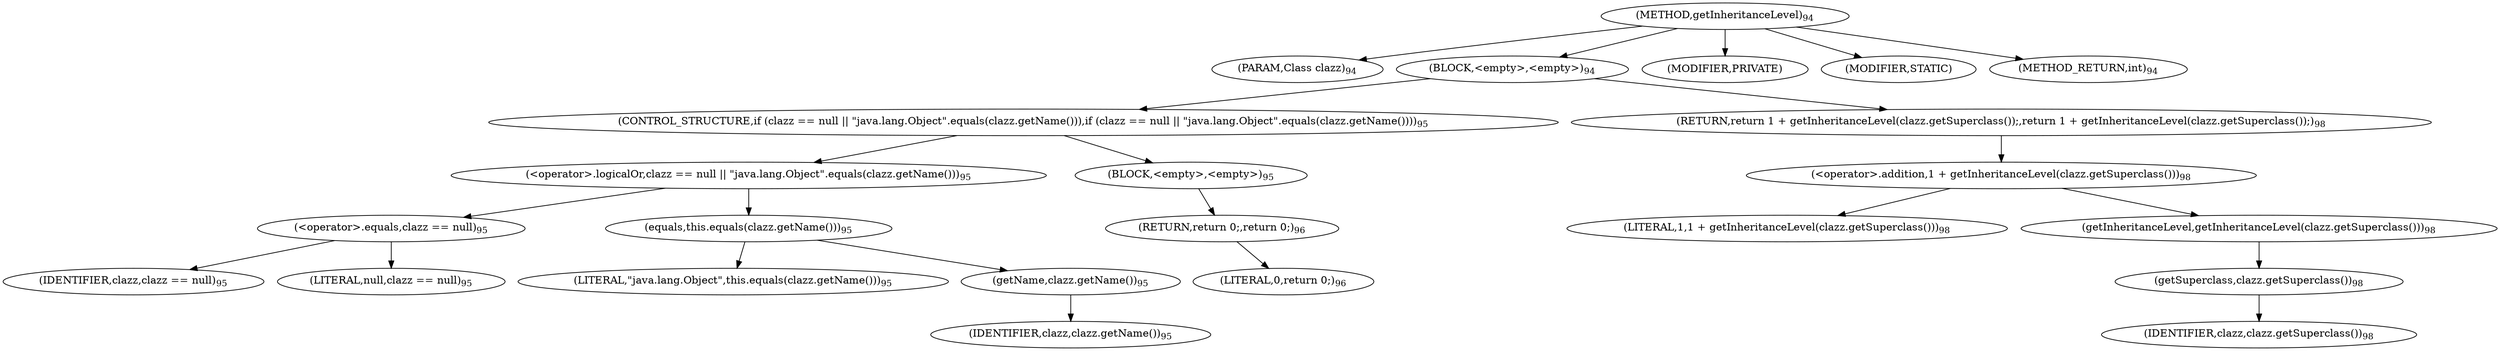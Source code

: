 digraph "getInheritanceLevel" {  
"156" [label = <(METHOD,getInheritanceLevel)<SUB>94</SUB>> ]
"157" [label = <(PARAM,Class clazz)<SUB>94</SUB>> ]
"158" [label = <(BLOCK,&lt;empty&gt;,&lt;empty&gt;)<SUB>94</SUB>> ]
"159" [label = <(CONTROL_STRUCTURE,if (clazz == null || &quot;java.lang.Object&quot;.equals(clazz.getName())),if (clazz == null || &quot;java.lang.Object&quot;.equals(clazz.getName())))<SUB>95</SUB>> ]
"160" [label = <(&lt;operator&gt;.logicalOr,clazz == null || &quot;java.lang.Object&quot;.equals(clazz.getName()))<SUB>95</SUB>> ]
"161" [label = <(&lt;operator&gt;.equals,clazz == null)<SUB>95</SUB>> ]
"162" [label = <(IDENTIFIER,clazz,clazz == null)<SUB>95</SUB>> ]
"163" [label = <(LITERAL,null,clazz == null)<SUB>95</SUB>> ]
"164" [label = <(equals,this.equals(clazz.getName()))<SUB>95</SUB>> ]
"165" [label = <(LITERAL,&quot;java.lang.Object&quot;,this.equals(clazz.getName()))<SUB>95</SUB>> ]
"166" [label = <(getName,clazz.getName())<SUB>95</SUB>> ]
"167" [label = <(IDENTIFIER,clazz,clazz.getName())<SUB>95</SUB>> ]
"168" [label = <(BLOCK,&lt;empty&gt;,&lt;empty&gt;)<SUB>95</SUB>> ]
"169" [label = <(RETURN,return 0;,return 0;)<SUB>96</SUB>> ]
"170" [label = <(LITERAL,0,return 0;)<SUB>96</SUB>> ]
"171" [label = <(RETURN,return 1 + getInheritanceLevel(clazz.getSuperclass());,return 1 + getInheritanceLevel(clazz.getSuperclass());)<SUB>98</SUB>> ]
"172" [label = <(&lt;operator&gt;.addition,1 + getInheritanceLevel(clazz.getSuperclass()))<SUB>98</SUB>> ]
"173" [label = <(LITERAL,1,1 + getInheritanceLevel(clazz.getSuperclass()))<SUB>98</SUB>> ]
"174" [label = <(getInheritanceLevel,getInheritanceLevel(clazz.getSuperclass()))<SUB>98</SUB>> ]
"175" [label = <(getSuperclass,clazz.getSuperclass())<SUB>98</SUB>> ]
"176" [label = <(IDENTIFIER,clazz,clazz.getSuperclass())<SUB>98</SUB>> ]
"177" [label = <(MODIFIER,PRIVATE)> ]
"178" [label = <(MODIFIER,STATIC)> ]
"179" [label = <(METHOD_RETURN,int)<SUB>94</SUB>> ]
  "156" -> "157" 
  "156" -> "158" 
  "156" -> "177" 
  "156" -> "178" 
  "156" -> "179" 
  "158" -> "159" 
  "158" -> "171" 
  "159" -> "160" 
  "159" -> "168" 
  "160" -> "161" 
  "160" -> "164" 
  "161" -> "162" 
  "161" -> "163" 
  "164" -> "165" 
  "164" -> "166" 
  "166" -> "167" 
  "168" -> "169" 
  "169" -> "170" 
  "171" -> "172" 
  "172" -> "173" 
  "172" -> "174" 
  "174" -> "175" 
  "175" -> "176" 
}
